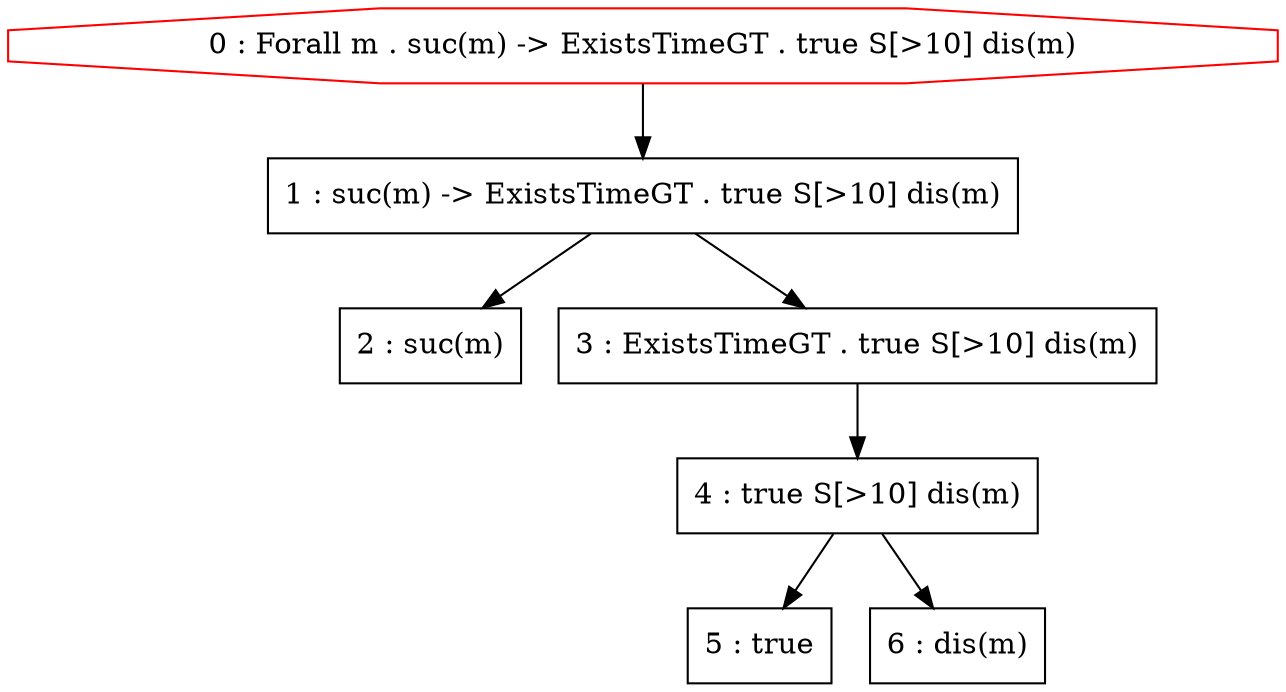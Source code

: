 digraph G {
  0 [shape=octagon, color=red, label="0 : Forall m . suc(m) -> ExistsTimeGT . true S[>10] dis(m)"]
  1 [shape=box, label="1 : suc(m) -> ExistsTimeGT . true S[>10] dis(m)"]
  2 [shape=box, label="2 : suc(m)"]
  3 [shape=box, label="3 : ExistsTimeGT . true S[>10] dis(m)"]
  4 [shape=box, label="4 : true S[>10] dis(m)"]
  5 [shape=box, label="5 : true"]
  6 [shape=box, label="6 : dis(m)"]
  4 -> 5
  4 -> 6
  3 -> 4
  1 -> 2
  1 -> 3
  0 -> 1
}
